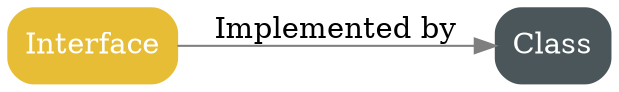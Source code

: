 digraph Legend {
  edge [
    color="#7F7F7F"
  ];
  node [
    label="Interface"
    shape="box",
    style="rounded, filled",
    fontcolor="#FFFFFF",
    color="#E8BD36"
  ];
  rankdir="LR";

  Class1 [label="Class", color="#4A5659"];

  Interface1 -> Class1 [label="Implemented by"];
}

